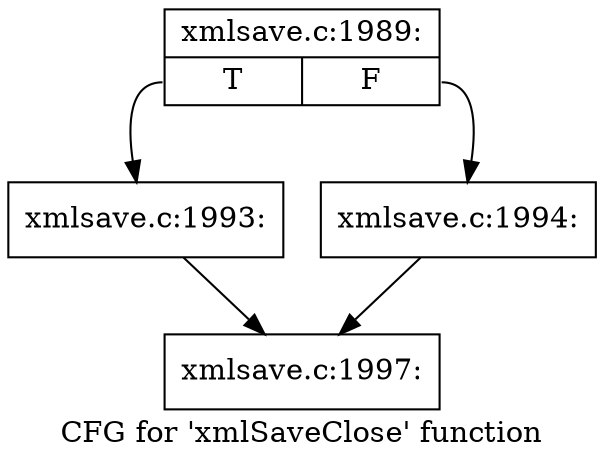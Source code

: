 digraph "CFG for 'xmlSaveClose' function" {
	label="CFG for 'xmlSaveClose' function";

	Node0x5700a40 [shape=record,label="{xmlsave.c:1989:|{<s0>T|<s1>F}}"];
	Node0x5700a40:s0 -> Node0x5700540;
	Node0x5700a40:s1 -> Node0x57005f0;
	Node0x5700540 [shape=record,label="{xmlsave.c:1993:}"];
	Node0x5700540 -> Node0x5700d00;
	Node0x57005f0 [shape=record,label="{xmlsave.c:1994:}"];
	Node0x57005f0 -> Node0x5700d00;
	Node0x5700d00 [shape=record,label="{xmlsave.c:1997:}"];
}

